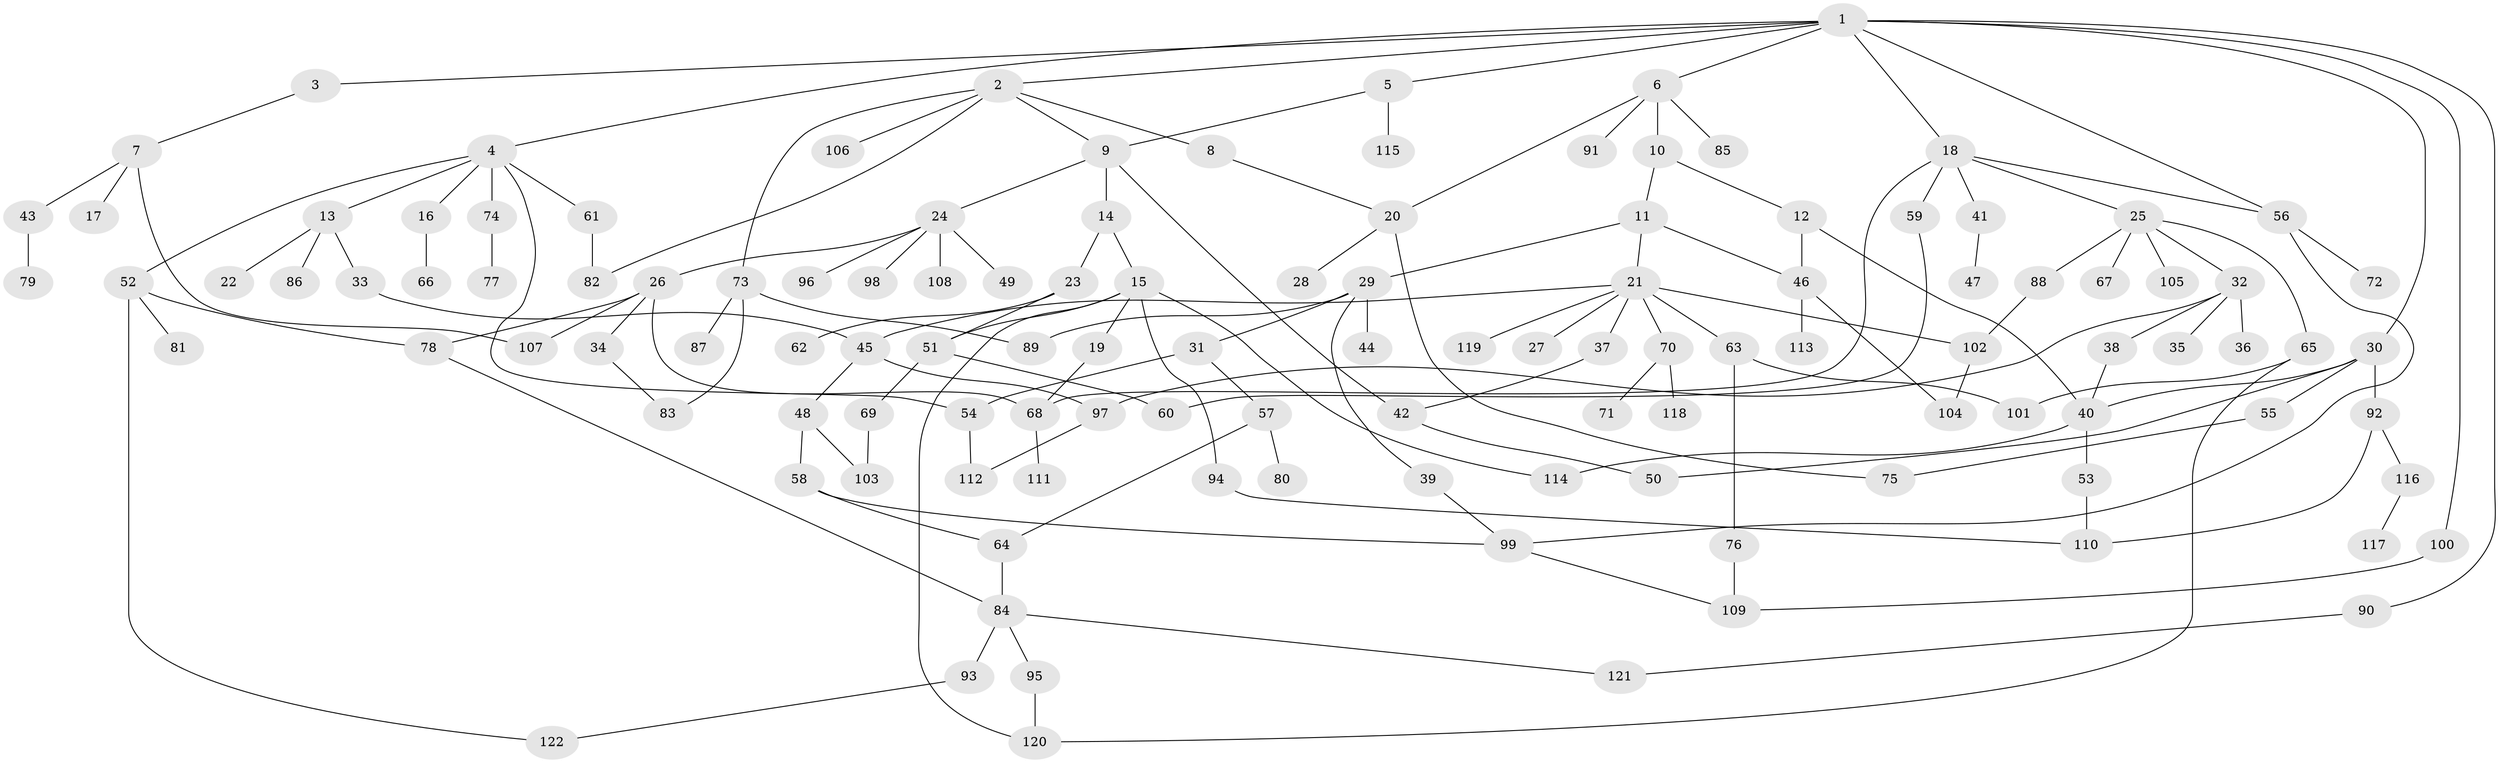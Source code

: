 // coarse degree distribution, {9: 0.011764705882352941, 2: 0.29411764705882354, 4: 0.07058823529411765, 5: 0.10588235294117647, 1: 0.35294117647058826, 10: 0.03529411764705882, 7: 0.011764705882352941, 3: 0.08235294117647059, 8: 0.023529411764705882, 6: 0.011764705882352941}
// Generated by graph-tools (version 1.1) at 2025/45/03/04/25 21:45:36]
// undirected, 122 vertices, 160 edges
graph export_dot {
graph [start="1"]
  node [color=gray90,style=filled];
  1;
  2;
  3;
  4;
  5;
  6;
  7;
  8;
  9;
  10;
  11;
  12;
  13;
  14;
  15;
  16;
  17;
  18;
  19;
  20;
  21;
  22;
  23;
  24;
  25;
  26;
  27;
  28;
  29;
  30;
  31;
  32;
  33;
  34;
  35;
  36;
  37;
  38;
  39;
  40;
  41;
  42;
  43;
  44;
  45;
  46;
  47;
  48;
  49;
  50;
  51;
  52;
  53;
  54;
  55;
  56;
  57;
  58;
  59;
  60;
  61;
  62;
  63;
  64;
  65;
  66;
  67;
  68;
  69;
  70;
  71;
  72;
  73;
  74;
  75;
  76;
  77;
  78;
  79;
  80;
  81;
  82;
  83;
  84;
  85;
  86;
  87;
  88;
  89;
  90;
  91;
  92;
  93;
  94;
  95;
  96;
  97;
  98;
  99;
  100;
  101;
  102;
  103;
  104;
  105;
  106;
  107;
  108;
  109;
  110;
  111;
  112;
  113;
  114;
  115;
  116;
  117;
  118;
  119;
  120;
  121;
  122;
  1 -- 2;
  1 -- 3;
  1 -- 4;
  1 -- 5;
  1 -- 6;
  1 -- 18;
  1 -- 30;
  1 -- 90;
  1 -- 100;
  1 -- 56;
  2 -- 8;
  2 -- 73;
  2 -- 82;
  2 -- 106;
  2 -- 9;
  3 -- 7;
  4 -- 13;
  4 -- 16;
  4 -- 52;
  4 -- 54;
  4 -- 61;
  4 -- 74;
  5 -- 9;
  5 -- 115;
  6 -- 10;
  6 -- 85;
  6 -- 91;
  6 -- 20;
  7 -- 17;
  7 -- 43;
  7 -- 107;
  8 -- 20;
  9 -- 14;
  9 -- 24;
  9 -- 42;
  10 -- 11;
  10 -- 12;
  11 -- 21;
  11 -- 29;
  11 -- 46;
  12 -- 46;
  12 -- 40;
  13 -- 22;
  13 -- 33;
  13 -- 86;
  14 -- 15;
  14 -- 23;
  15 -- 19;
  15 -- 94;
  15 -- 120;
  15 -- 114;
  15 -- 51;
  16 -- 66;
  18 -- 25;
  18 -- 41;
  18 -- 56;
  18 -- 59;
  18 -- 68;
  19 -- 68;
  20 -- 28;
  20 -- 75;
  21 -- 27;
  21 -- 37;
  21 -- 45;
  21 -- 63;
  21 -- 70;
  21 -- 102;
  21 -- 119;
  23 -- 51;
  23 -- 62;
  24 -- 26;
  24 -- 49;
  24 -- 96;
  24 -- 98;
  24 -- 108;
  25 -- 32;
  25 -- 65;
  25 -- 67;
  25 -- 88;
  25 -- 105;
  26 -- 34;
  26 -- 78;
  26 -- 107;
  26 -- 68;
  29 -- 31;
  29 -- 39;
  29 -- 44;
  29 -- 89;
  30 -- 40;
  30 -- 55;
  30 -- 92;
  30 -- 50;
  31 -- 57;
  31 -- 54;
  32 -- 35;
  32 -- 36;
  32 -- 38;
  32 -- 97;
  33 -- 45;
  34 -- 83;
  37 -- 42;
  38 -- 40;
  39 -- 99;
  40 -- 53;
  40 -- 114;
  41 -- 47;
  42 -- 50;
  43 -- 79;
  45 -- 48;
  45 -- 97;
  46 -- 113;
  46 -- 104;
  48 -- 58;
  48 -- 103;
  51 -- 69;
  51 -- 60;
  52 -- 81;
  52 -- 122;
  52 -- 78;
  53 -- 110;
  54 -- 112;
  55 -- 75;
  56 -- 72;
  56 -- 99;
  57 -- 64;
  57 -- 80;
  58 -- 99;
  58 -- 64;
  59 -- 60;
  61 -- 82;
  63 -- 76;
  63 -- 101;
  64 -- 84;
  65 -- 120;
  65 -- 101;
  68 -- 111;
  69 -- 103;
  70 -- 71;
  70 -- 118;
  73 -- 87;
  73 -- 89;
  73 -- 83;
  74 -- 77;
  76 -- 109;
  78 -- 84;
  84 -- 93;
  84 -- 95;
  84 -- 121;
  88 -- 102;
  90 -- 121;
  92 -- 116;
  92 -- 110;
  93 -- 122;
  94 -- 110;
  95 -- 120;
  97 -- 112;
  99 -- 109;
  100 -- 109;
  102 -- 104;
  116 -- 117;
}
